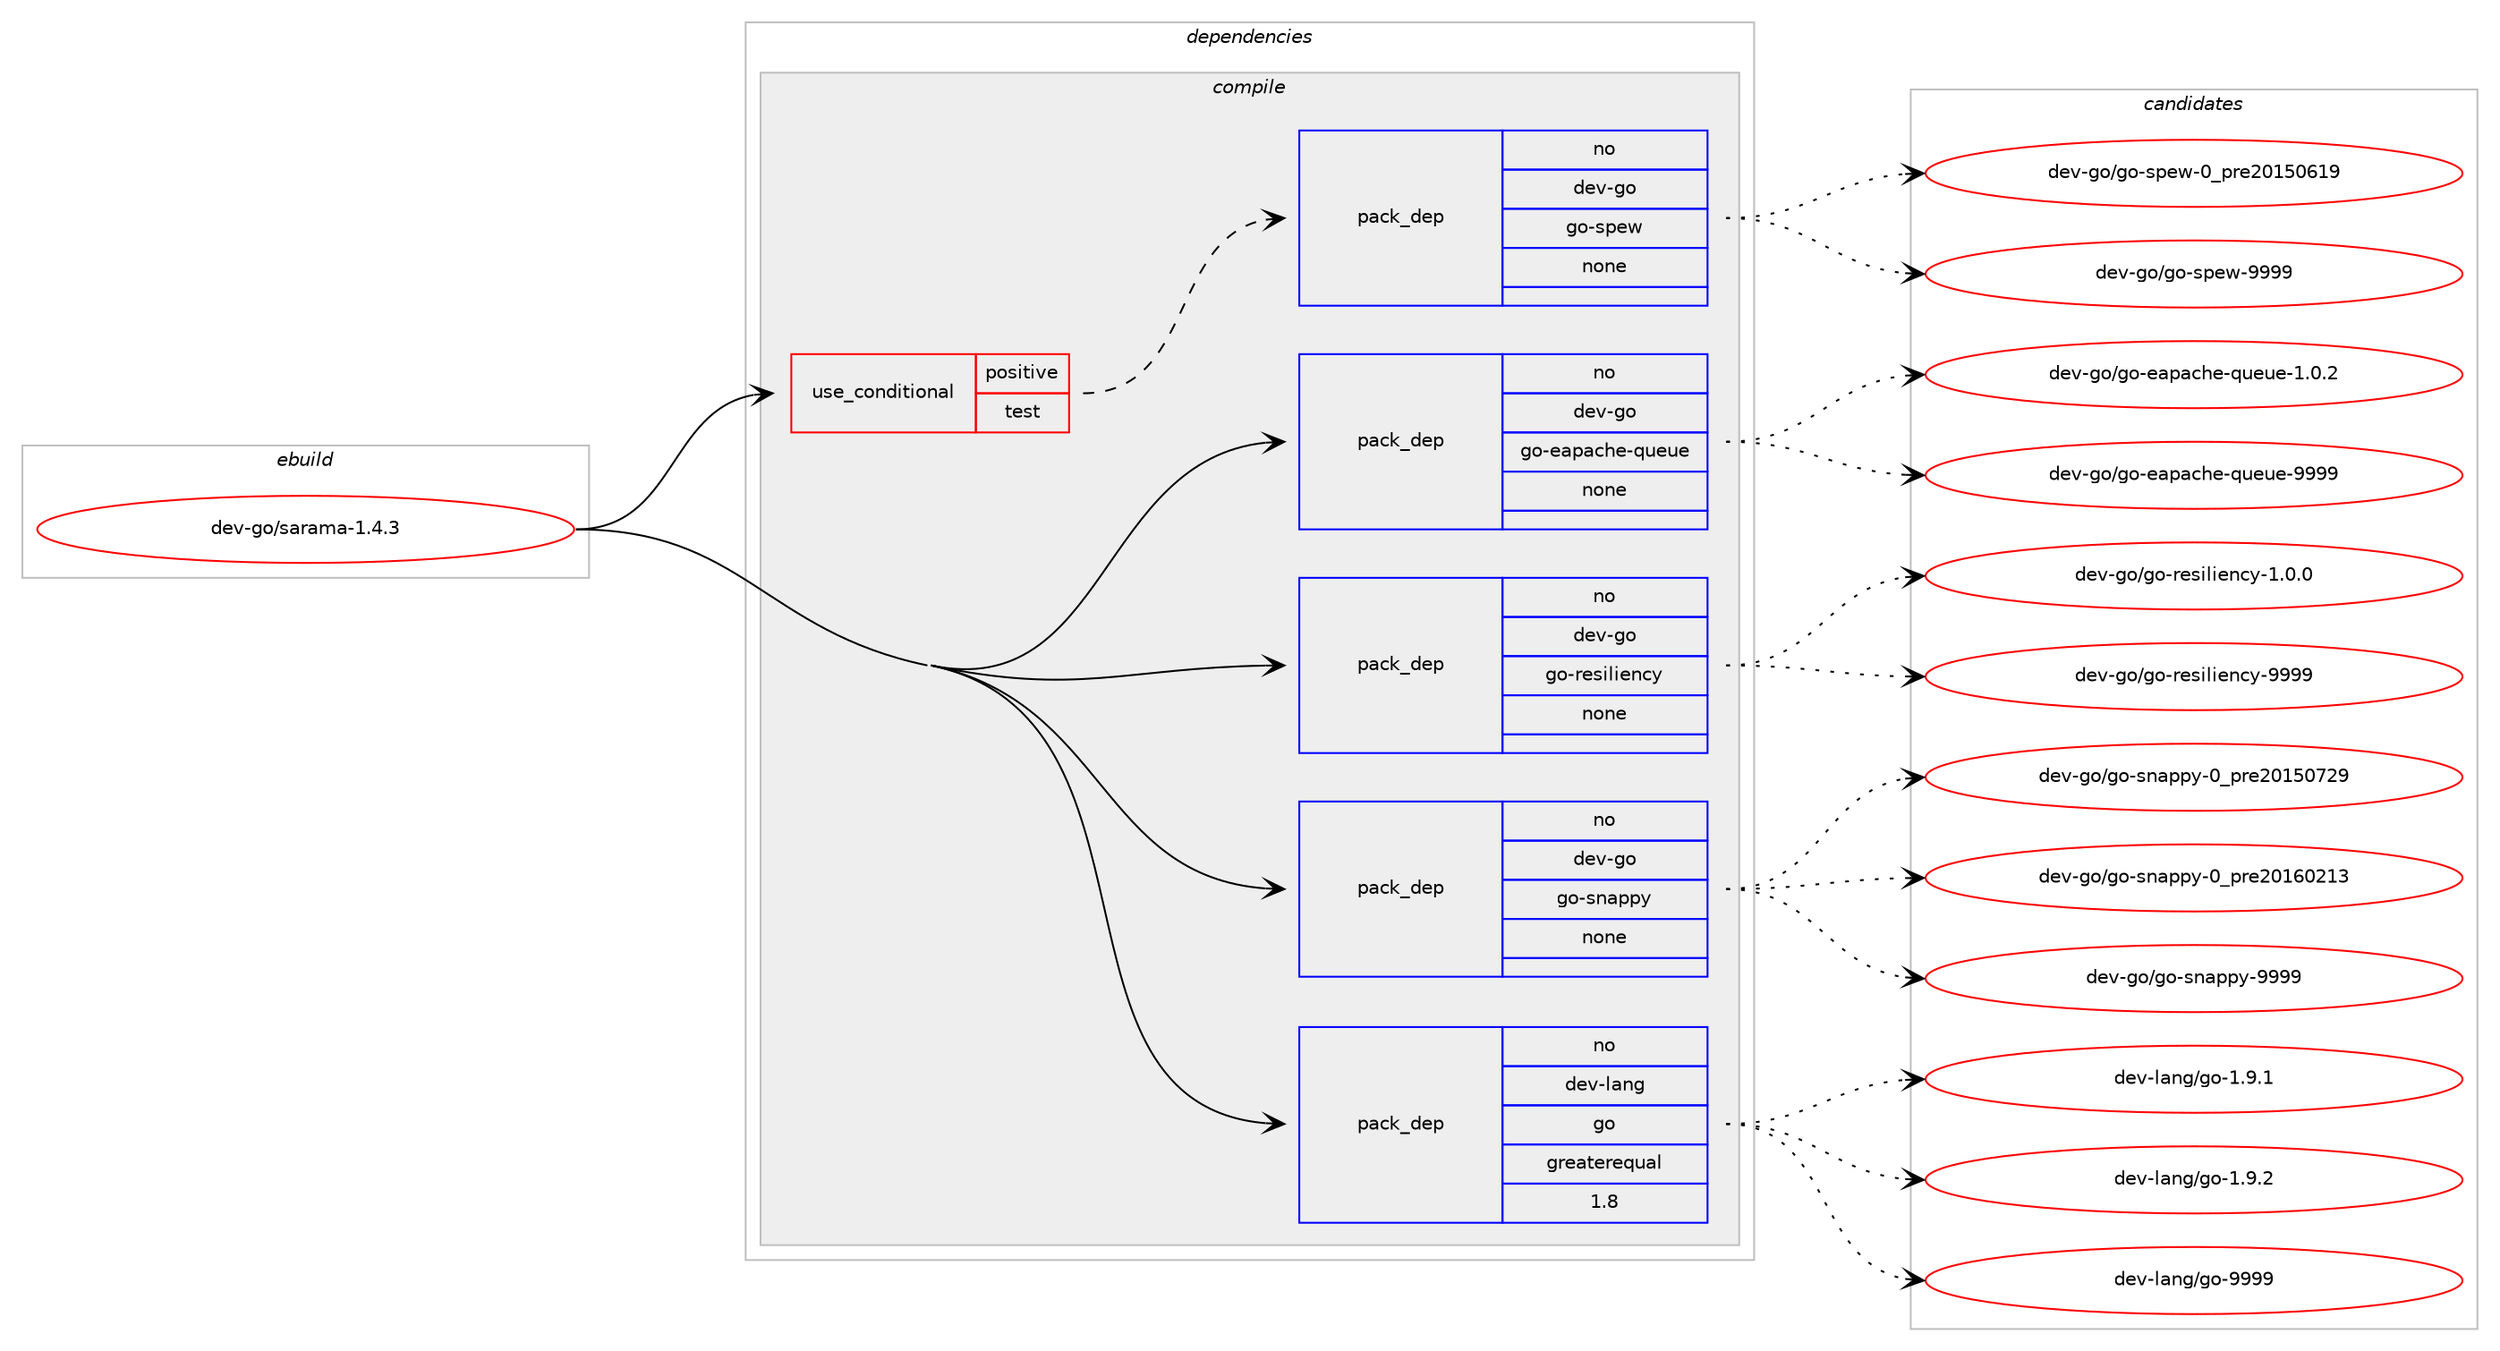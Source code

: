 digraph prolog {

# *************
# Graph options
# *************

newrank=true;
concentrate=true;
compound=true;
graph [rankdir=LR,fontname=Helvetica,fontsize=10,ranksep=1.5];#, ranksep=2.5, nodesep=0.2];
edge  [arrowhead=vee];
node  [fontname=Helvetica,fontsize=10];

# **********
# The ebuild
# **********

subgraph cluster_leftcol {
color=gray;
rank=same;
label=<<i>ebuild</i>>;
id [label="dev-go/sarama-1.4.3", color=red, width=4, href="../dev-go/sarama-1.4.3.svg"];
}

# ****************
# The dependencies
# ****************

subgraph cluster_midcol {
color=gray;
label=<<i>dependencies</i>>;
subgraph cluster_compile {
fillcolor="#eeeeee";
style=filled;
label=<<i>compile</i>>;
subgraph cond17789 {
dependency73564 [label=<<TABLE BORDER="0" CELLBORDER="1" CELLSPACING="0" CELLPADDING="4"><TR><TD ROWSPAN="3" CELLPADDING="10">use_conditional</TD></TR><TR><TD>positive</TD></TR><TR><TD>test</TD></TR></TABLE>>, shape=none, color=red];
subgraph pack54153 {
dependency73565 [label=<<TABLE BORDER="0" CELLBORDER="1" CELLSPACING="0" CELLPADDING="4" WIDTH="220"><TR><TD ROWSPAN="6" CELLPADDING="30">pack_dep</TD></TR><TR><TD WIDTH="110">no</TD></TR><TR><TD>dev-go</TD></TR><TR><TD>go-spew</TD></TR><TR><TD>none</TD></TR><TR><TD></TD></TR></TABLE>>, shape=none, color=blue];
}
dependency73564:e -> dependency73565:w [weight=20,style="dashed",arrowhead="vee"];
}
id:e -> dependency73564:w [weight=20,style="solid",arrowhead="vee"];
subgraph pack54154 {
dependency73566 [label=<<TABLE BORDER="0" CELLBORDER="1" CELLSPACING="0" CELLPADDING="4" WIDTH="220"><TR><TD ROWSPAN="6" CELLPADDING="30">pack_dep</TD></TR><TR><TD WIDTH="110">no</TD></TR><TR><TD>dev-go</TD></TR><TR><TD>go-eapache-queue</TD></TR><TR><TD>none</TD></TR><TR><TD></TD></TR></TABLE>>, shape=none, color=blue];
}
id:e -> dependency73566:w [weight=20,style="solid",arrowhead="vee"];
subgraph pack54155 {
dependency73567 [label=<<TABLE BORDER="0" CELLBORDER="1" CELLSPACING="0" CELLPADDING="4" WIDTH="220"><TR><TD ROWSPAN="6" CELLPADDING="30">pack_dep</TD></TR><TR><TD WIDTH="110">no</TD></TR><TR><TD>dev-go</TD></TR><TR><TD>go-resiliency</TD></TR><TR><TD>none</TD></TR><TR><TD></TD></TR></TABLE>>, shape=none, color=blue];
}
id:e -> dependency73567:w [weight=20,style="solid",arrowhead="vee"];
subgraph pack54156 {
dependency73568 [label=<<TABLE BORDER="0" CELLBORDER="1" CELLSPACING="0" CELLPADDING="4" WIDTH="220"><TR><TD ROWSPAN="6" CELLPADDING="30">pack_dep</TD></TR><TR><TD WIDTH="110">no</TD></TR><TR><TD>dev-go</TD></TR><TR><TD>go-snappy</TD></TR><TR><TD>none</TD></TR><TR><TD></TD></TR></TABLE>>, shape=none, color=blue];
}
id:e -> dependency73568:w [weight=20,style="solid",arrowhead="vee"];
subgraph pack54157 {
dependency73569 [label=<<TABLE BORDER="0" CELLBORDER="1" CELLSPACING="0" CELLPADDING="4" WIDTH="220"><TR><TD ROWSPAN="6" CELLPADDING="30">pack_dep</TD></TR><TR><TD WIDTH="110">no</TD></TR><TR><TD>dev-lang</TD></TR><TR><TD>go</TD></TR><TR><TD>greaterequal</TD></TR><TR><TD>1.8</TD></TR></TABLE>>, shape=none, color=blue];
}
id:e -> dependency73569:w [weight=20,style="solid",arrowhead="vee"];
}
subgraph cluster_compileandrun {
fillcolor="#eeeeee";
style=filled;
label=<<i>compile and run</i>>;
}
subgraph cluster_run {
fillcolor="#eeeeee";
style=filled;
label=<<i>run</i>>;
}
}

# **************
# The candidates
# **************

subgraph cluster_choices {
rank=same;
color=gray;
label=<<i>candidates</i>>;

subgraph choice54153 {
color=black;
nodesep=1;
choice1001011184510311147103111451151121011194548951121141015048495348544957 [label="dev-go/go-spew-0_pre20150619", color=red, width=4,href="../dev-go/go-spew-0_pre20150619.svg"];
choice1001011184510311147103111451151121011194557575757 [label="dev-go/go-spew-9999", color=red, width=4,href="../dev-go/go-spew-9999.svg"];
dependency73565:e -> choice1001011184510311147103111451151121011194548951121141015048495348544957:w [style=dotted,weight="100"];
dependency73565:e -> choice1001011184510311147103111451151121011194557575757:w [style=dotted,weight="100"];
}
subgraph choice54154 {
color=black;
nodesep=1;
choice10010111845103111471031114510197112979910410145113117101117101454946484650 [label="dev-go/go-eapache-queue-1.0.2", color=red, width=4,href="../dev-go/go-eapache-queue-1.0.2.svg"];
choice100101118451031114710311145101971129799104101451131171011171014557575757 [label="dev-go/go-eapache-queue-9999", color=red, width=4,href="../dev-go/go-eapache-queue-9999.svg"];
dependency73566:e -> choice10010111845103111471031114510197112979910410145113117101117101454946484650:w [style=dotted,weight="100"];
dependency73566:e -> choice100101118451031114710311145101971129799104101451131171011171014557575757:w [style=dotted,weight="100"];
}
subgraph choice54155 {
color=black;
nodesep=1;
choice10010111845103111471031114511410111510510810510111099121454946484648 [label="dev-go/go-resiliency-1.0.0", color=red, width=4,href="../dev-go/go-resiliency-1.0.0.svg"];
choice100101118451031114710311145114101115105108105101110991214557575757 [label="dev-go/go-resiliency-9999", color=red, width=4,href="../dev-go/go-resiliency-9999.svg"];
dependency73567:e -> choice10010111845103111471031114511410111510510810510111099121454946484648:w [style=dotted,weight="100"];
dependency73567:e -> choice100101118451031114710311145114101115105108105101110991214557575757:w [style=dotted,weight="100"];
}
subgraph choice54156 {
color=black;
nodesep=1;
choice100101118451031114710311145115110971121121214548951121141015048495348555057 [label="dev-go/go-snappy-0_pre20150729", color=red, width=4,href="../dev-go/go-snappy-0_pre20150729.svg"];
choice100101118451031114710311145115110971121121214548951121141015048495448504951 [label="dev-go/go-snappy-0_pre20160213", color=red, width=4,href="../dev-go/go-snappy-0_pre20160213.svg"];
choice100101118451031114710311145115110971121121214557575757 [label="dev-go/go-snappy-9999", color=red, width=4,href="../dev-go/go-snappy-9999.svg"];
dependency73568:e -> choice100101118451031114710311145115110971121121214548951121141015048495348555057:w [style=dotted,weight="100"];
dependency73568:e -> choice100101118451031114710311145115110971121121214548951121141015048495448504951:w [style=dotted,weight="100"];
dependency73568:e -> choice100101118451031114710311145115110971121121214557575757:w [style=dotted,weight="100"];
}
subgraph choice54157 {
color=black;
nodesep=1;
choice100101118451089711010347103111454946574649 [label="dev-lang/go-1.9.1", color=red, width=4,href="../dev-lang/go-1.9.1.svg"];
choice100101118451089711010347103111454946574650 [label="dev-lang/go-1.9.2", color=red, width=4,href="../dev-lang/go-1.9.2.svg"];
choice1001011184510897110103471031114557575757 [label="dev-lang/go-9999", color=red, width=4,href="../dev-lang/go-9999.svg"];
dependency73569:e -> choice100101118451089711010347103111454946574649:w [style=dotted,weight="100"];
dependency73569:e -> choice100101118451089711010347103111454946574650:w [style=dotted,weight="100"];
dependency73569:e -> choice1001011184510897110103471031114557575757:w [style=dotted,weight="100"];
}
}

}
